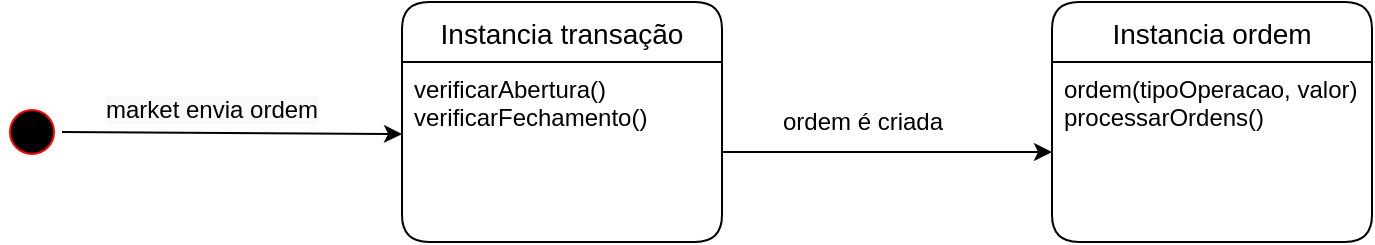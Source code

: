 <mxfile version="18.2.1" type="device"><diagram id="uP5HyBQJBi4eFQkLCWJ7" name="Page-1"><mxGraphModel dx="1382" dy="795" grid="1" gridSize="10" guides="1" tooltips="1" connect="1" arrows="1" fold="1" page="1" pageScale="1" pageWidth="1654" pageHeight="2336" math="0" shadow="0"><root><mxCell id="0"/><mxCell id="1" parent="0"/><mxCell id="L3CQWa56UTbB_HioJODC-2" value="" style="ellipse;html=1;shape=startState;fillColor=#000000;strokeColor=#ff0000;" parent="1" vertex="1"><mxGeometry x="330" y="240" width="30" height="30" as="geometry"/></mxCell><mxCell id="L3CQWa56UTbB_HioJODC-7" value="Instancia transação" style="swimlane;childLayout=stackLayout;horizontal=1;startSize=30;horizontalStack=0;rounded=1;fontSize=14;fontStyle=0;strokeWidth=1;resizeParent=0;resizeLast=1;shadow=0;dashed=0;align=center;fillColor=default;" parent="1" vertex="1"><mxGeometry x="530" y="190" width="160" height="120" as="geometry"><mxRectangle x="220" y="320" width="70" height="30" as="alternateBounds"/></mxGeometry></mxCell><mxCell id="L3CQWa56UTbB_HioJODC-8" value="verificarAbertura()&#10;verificarFechamento()" style="align=left;strokeColor=none;fillColor=none;spacingLeft=4;fontSize=12;verticalAlign=top;resizable=0;rotatable=0;part=1;" parent="L3CQWa56UTbB_HioJODC-7" vertex="1"><mxGeometry y="30" width="160" height="90" as="geometry"/></mxCell><mxCell id="L3CQWa56UTbB_HioJODC-43" value="Instancia ordem" style="swimlane;childLayout=stackLayout;horizontal=1;startSize=30;horizontalStack=0;rounded=1;fontSize=14;fontStyle=0;strokeWidth=1;resizeParent=0;resizeLast=1;shadow=0;dashed=0;align=center;fillColor=default;" parent="1" vertex="1"><mxGeometry x="855" y="190" width="160" height="120" as="geometry"><mxRectangle x="220" y="320" width="70" height="30" as="alternateBounds"/></mxGeometry></mxCell><mxCell id="L3CQWa56UTbB_HioJODC-44" value="ordem(tipoOperacao, valor)&#10;processarOrdens()" style="align=left;strokeColor=none;fillColor=none;spacingLeft=4;fontSize=12;verticalAlign=top;resizable=0;rotatable=0;part=1;" parent="L3CQWa56UTbB_HioJODC-43" vertex="1"><mxGeometry y="30" width="160" height="90" as="geometry"/></mxCell><mxCell id="L3CQWa56UTbB_HioJODC-46" style="edgeStyle=orthogonalEdgeStyle;rounded=0;orthogonalLoop=1;jettySize=auto;html=1;entryX=0;entryY=0.5;entryDx=0;entryDy=0;exitX=1;exitY=0.5;exitDx=0;exitDy=0;" parent="1" source="L3CQWa56UTbB_HioJODC-8" target="L3CQWa56UTbB_HioJODC-44" edge="1"><mxGeometry relative="1" as="geometry"><mxPoint x="665" y="265" as="sourcePoint"/></mxGeometry></mxCell><mxCell id="L3CQWa56UTbB_HioJODC-47" value="ordem é criada" style="text;html=1;align=center;verticalAlign=middle;resizable=0;points=[];autosize=1;strokeColor=none;fillColor=none;" parent="1" vertex="1"><mxGeometry x="710" y="240" width="100" height="20" as="geometry"/></mxCell><mxCell id="6P3JNkc95Tnil8T7xcrF-1" value="" style="endArrow=classic;html=1;rounded=0;exitX=1;exitY=0.5;exitDx=0;exitDy=0;entryX=0;entryY=0.4;entryDx=0;entryDy=0;entryPerimeter=0;" edge="1" parent="1" source="L3CQWa56UTbB_HioJODC-2" target="L3CQWa56UTbB_HioJODC-8"><mxGeometry width="50" height="50" relative="1" as="geometry"><mxPoint x="680" y="430" as="sourcePoint"/><mxPoint x="730" y="380" as="targetPoint"/></mxGeometry></mxCell><mxCell id="6P3JNkc95Tnil8T7xcrF-2" value="&lt;span style=&quot;color: rgb(0, 0, 0); font-family: Helvetica; font-size: 12px; font-style: normal; font-variant-ligatures: normal; font-variant-caps: normal; font-weight: 400; letter-spacing: normal; orphans: 2; text-align: center; text-indent: 0px; text-transform: none; widows: 2; word-spacing: 0px; -webkit-text-stroke-width: 0px; background-color: rgb(248, 249, 250); text-decoration-thickness: initial; text-decoration-style: initial; text-decoration-color: initial; float: none; display: inline !important;&quot;&gt;market envia ordem&lt;/span&gt;" style="text;whiteSpace=wrap;html=1;" vertex="1" parent="1"><mxGeometry x="380" y="230" width="130" height="30" as="geometry"/></mxCell></root></mxGraphModel></diagram></mxfile>